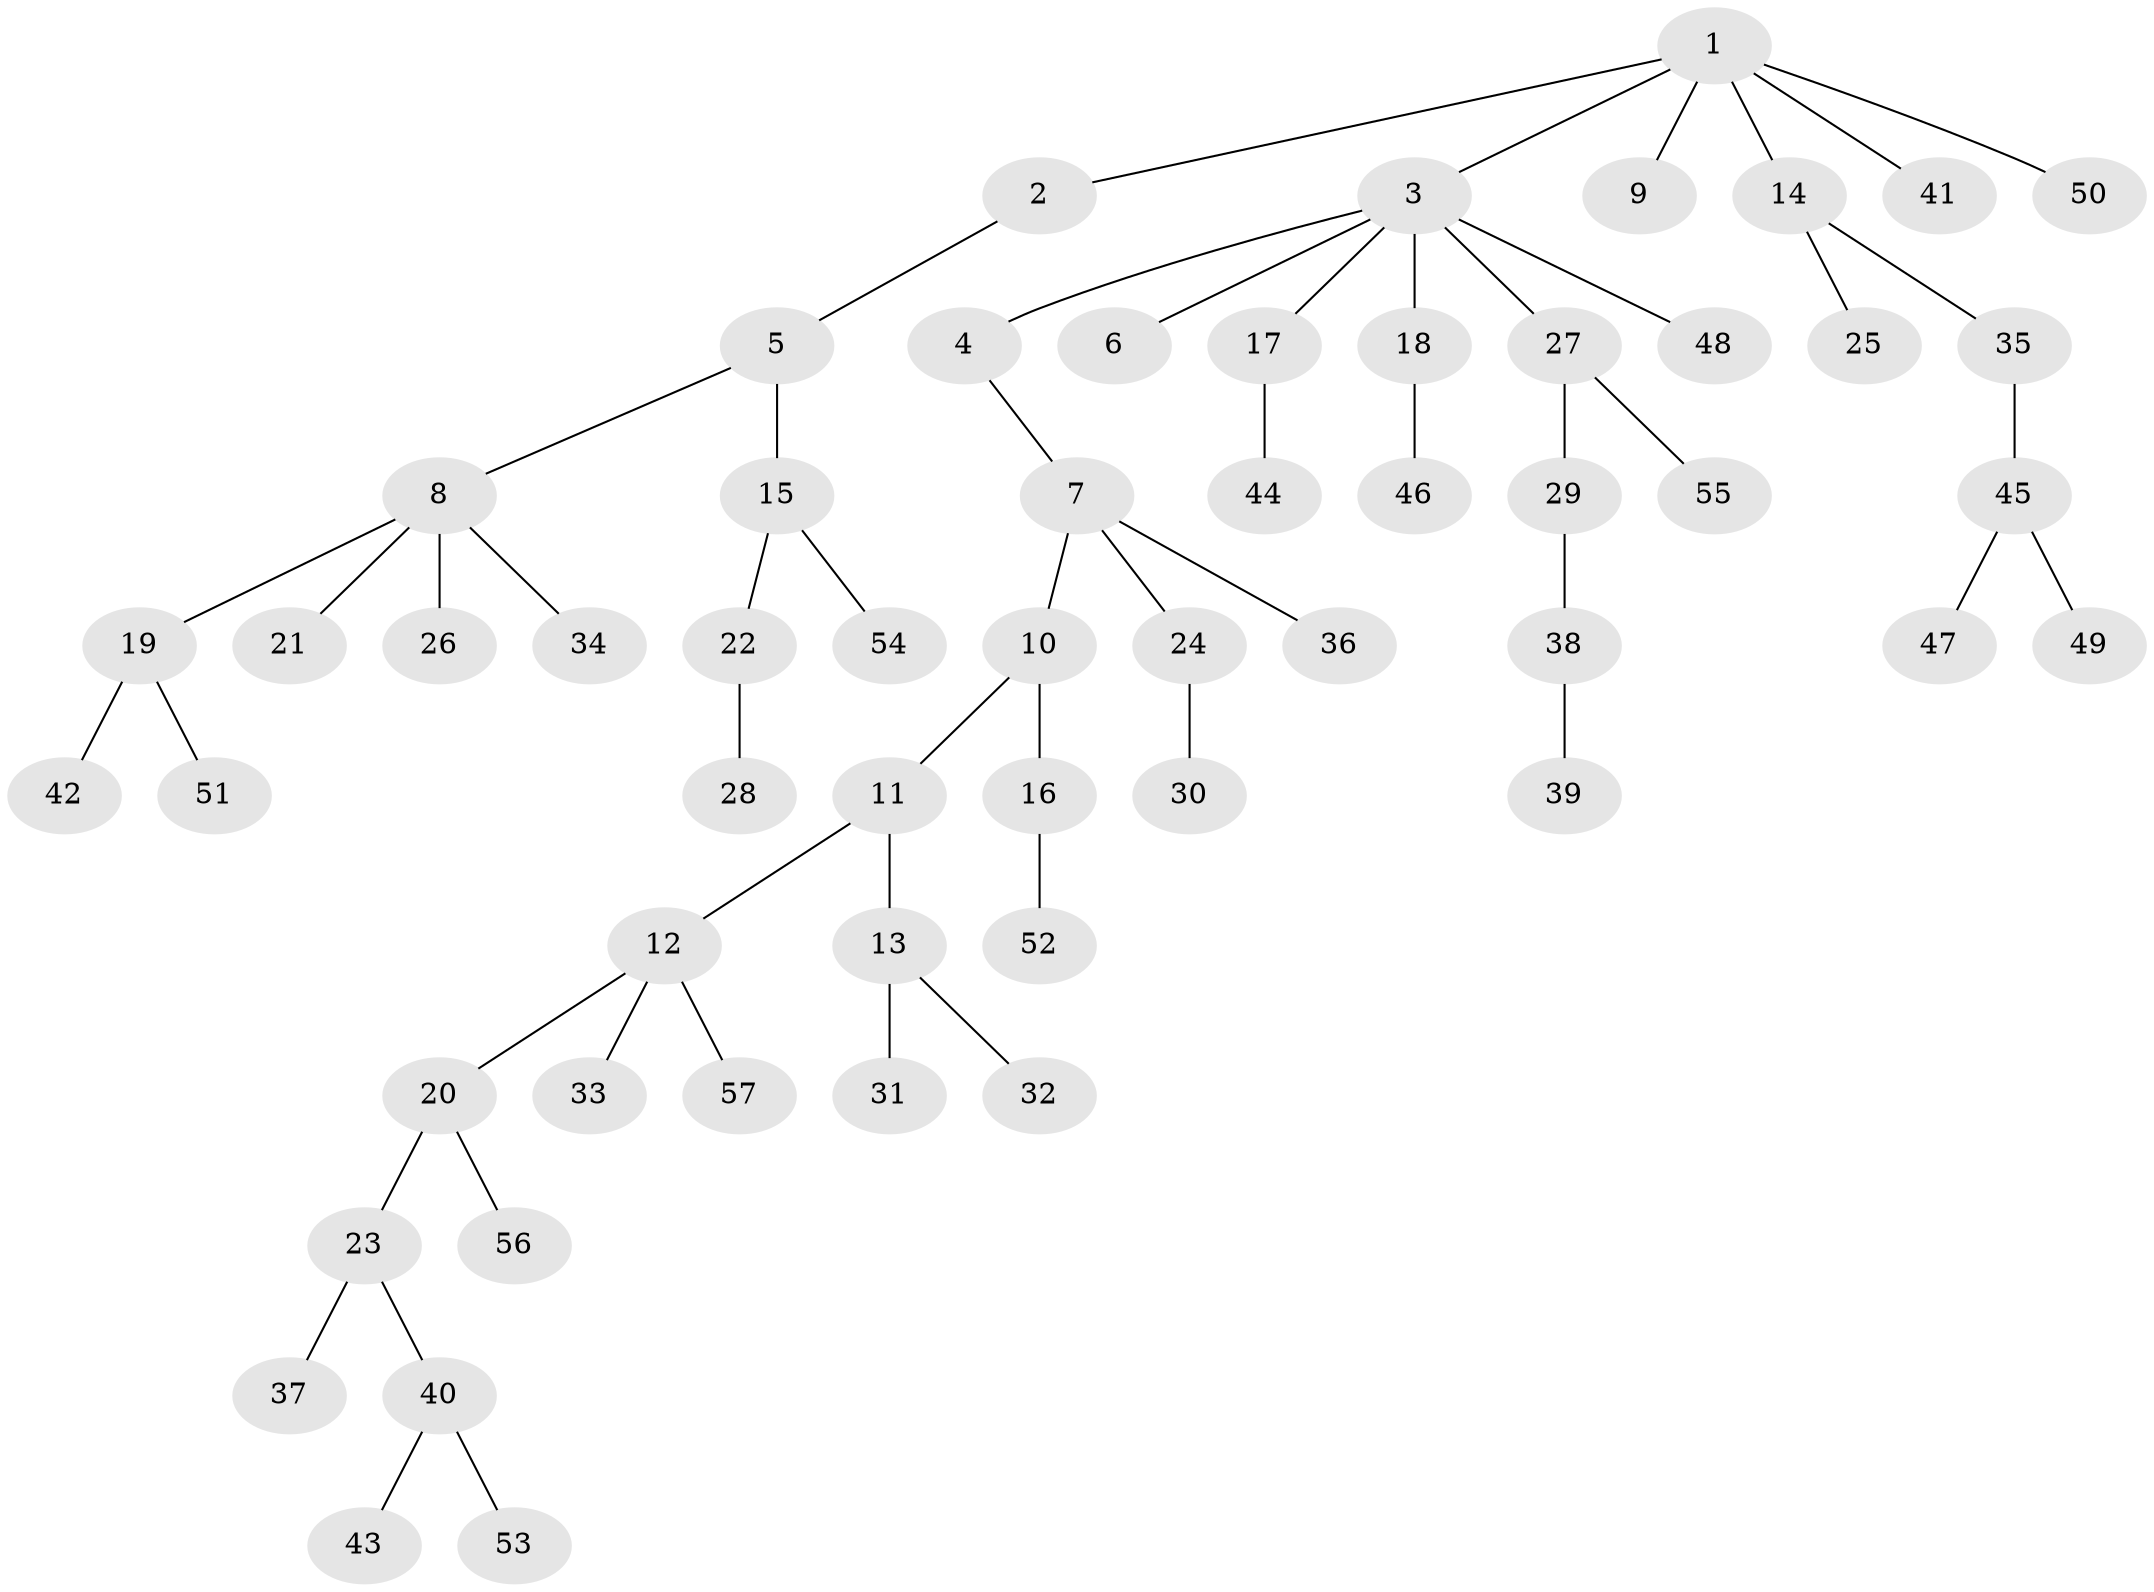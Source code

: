 // coarse degree distribution, {5: 0.027777777777777776, 3: 0.16666666666666666, 6: 0.027777777777777776, 2: 0.19444444444444445, 4: 0.05555555555555555, 1: 0.5277777777777778}
// Generated by graph-tools (version 1.1) at 2025/42/03/06/25 10:42:06]
// undirected, 57 vertices, 56 edges
graph export_dot {
graph [start="1"]
  node [color=gray90,style=filled];
  1;
  2;
  3;
  4;
  5;
  6;
  7;
  8;
  9;
  10;
  11;
  12;
  13;
  14;
  15;
  16;
  17;
  18;
  19;
  20;
  21;
  22;
  23;
  24;
  25;
  26;
  27;
  28;
  29;
  30;
  31;
  32;
  33;
  34;
  35;
  36;
  37;
  38;
  39;
  40;
  41;
  42;
  43;
  44;
  45;
  46;
  47;
  48;
  49;
  50;
  51;
  52;
  53;
  54;
  55;
  56;
  57;
  1 -- 2;
  1 -- 3;
  1 -- 9;
  1 -- 14;
  1 -- 41;
  1 -- 50;
  2 -- 5;
  3 -- 4;
  3 -- 6;
  3 -- 17;
  3 -- 18;
  3 -- 27;
  3 -- 48;
  4 -- 7;
  5 -- 8;
  5 -- 15;
  7 -- 10;
  7 -- 24;
  7 -- 36;
  8 -- 19;
  8 -- 21;
  8 -- 26;
  8 -- 34;
  10 -- 11;
  10 -- 16;
  11 -- 12;
  11 -- 13;
  12 -- 20;
  12 -- 33;
  12 -- 57;
  13 -- 31;
  13 -- 32;
  14 -- 25;
  14 -- 35;
  15 -- 22;
  15 -- 54;
  16 -- 52;
  17 -- 44;
  18 -- 46;
  19 -- 42;
  19 -- 51;
  20 -- 23;
  20 -- 56;
  22 -- 28;
  23 -- 37;
  23 -- 40;
  24 -- 30;
  27 -- 29;
  27 -- 55;
  29 -- 38;
  35 -- 45;
  38 -- 39;
  40 -- 43;
  40 -- 53;
  45 -- 47;
  45 -- 49;
}
